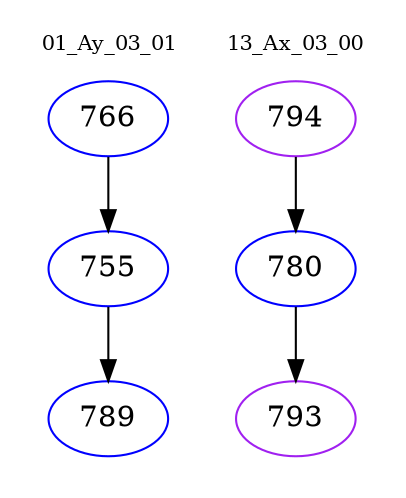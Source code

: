 digraph{
subgraph cluster_0 {
color = white
label = "01_Ay_03_01";
fontsize=10;
T0_766 [label="766", color="blue"]
T0_766 -> T0_755 [color="black"]
T0_755 [label="755", color="blue"]
T0_755 -> T0_789 [color="black"]
T0_789 [label="789", color="blue"]
}
subgraph cluster_1 {
color = white
label = "13_Ax_03_00";
fontsize=10;
T1_794 [label="794", color="purple"]
T1_794 -> T1_780 [color="black"]
T1_780 [label="780", color="blue"]
T1_780 -> T1_793 [color="black"]
T1_793 [label="793", color="purple"]
}
}
